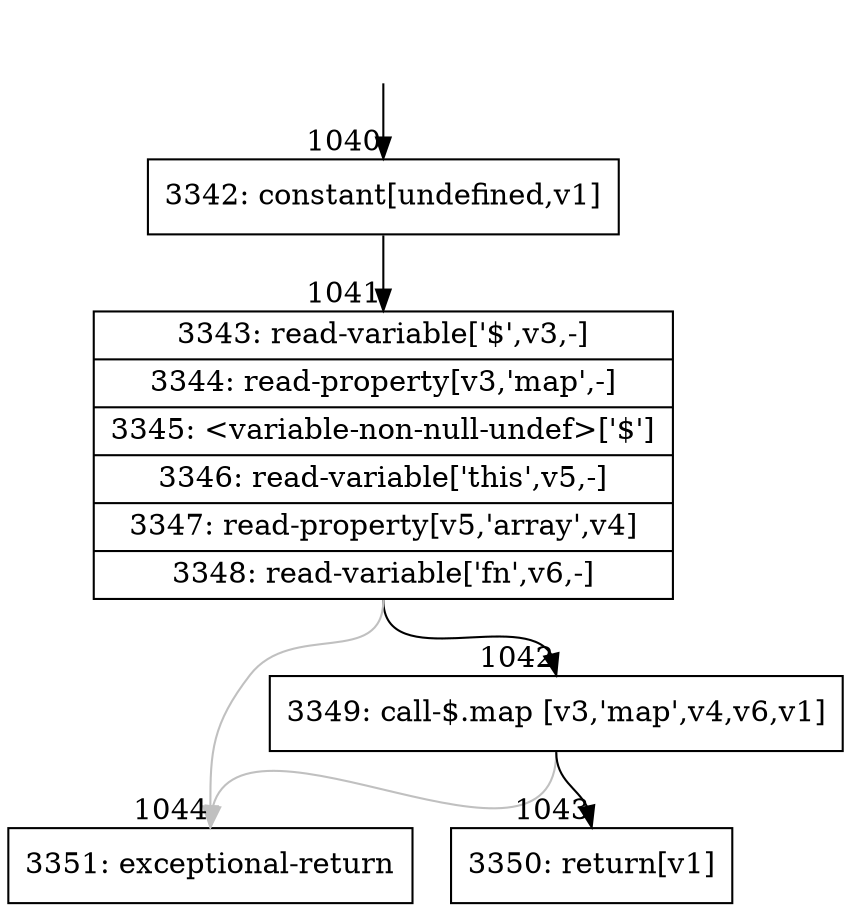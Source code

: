 digraph {
rankdir="TD"
BB_entry77[shape=none,label=""];
BB_entry77 -> BB1040 [tailport=s, headport=n, headlabel="    1040"]
BB1040 [shape=record label="{3342: constant[undefined,v1]}" ] 
BB1040 -> BB1041 [tailport=s, headport=n, headlabel="      1041"]
BB1041 [shape=record label="{3343: read-variable['$',v3,-]|3344: read-property[v3,'map',-]|3345: \<variable-non-null-undef\>['$']|3346: read-variable['this',v5,-]|3347: read-property[v5,'array',v4]|3348: read-variable['fn',v6,-]}" ] 
BB1041 -> BB1042 [tailport=s, headport=n, headlabel="      1042"]
BB1041 -> BB1044 [tailport=s, headport=n, color=gray, headlabel="      1044"]
BB1042 [shape=record label="{3349: call-$.map [v3,'map',v4,v6,v1]}" ] 
BB1042 -> BB1043 [tailport=s, headport=n, headlabel="      1043"]
BB1042 -> BB1044 [tailport=s, headport=n, color=gray]
BB1043 [shape=record label="{3350: return[v1]}" ] 
BB1044 [shape=record label="{3351: exceptional-return}" ] 
//#$~ 865
}
